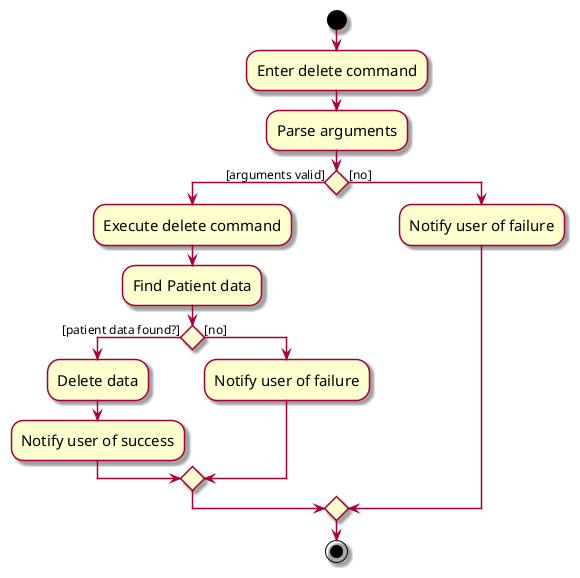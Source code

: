 @startuml Delete Patient Data
start

skin rose
skinparam ActivityFontSize 15
skinparam ArrowFontSize 12

:Enter delete command;
:Parse arguments;

if () then ([arguments valid])

:Execute delete command;
:Find Patient data;

if () then ([patient data found?])

:Delete data;
:Notify user of success;
else ([no])

:Notify user of failure;
endif

else ([no])

:Notify user of failure;

endif

stop
@enduml
